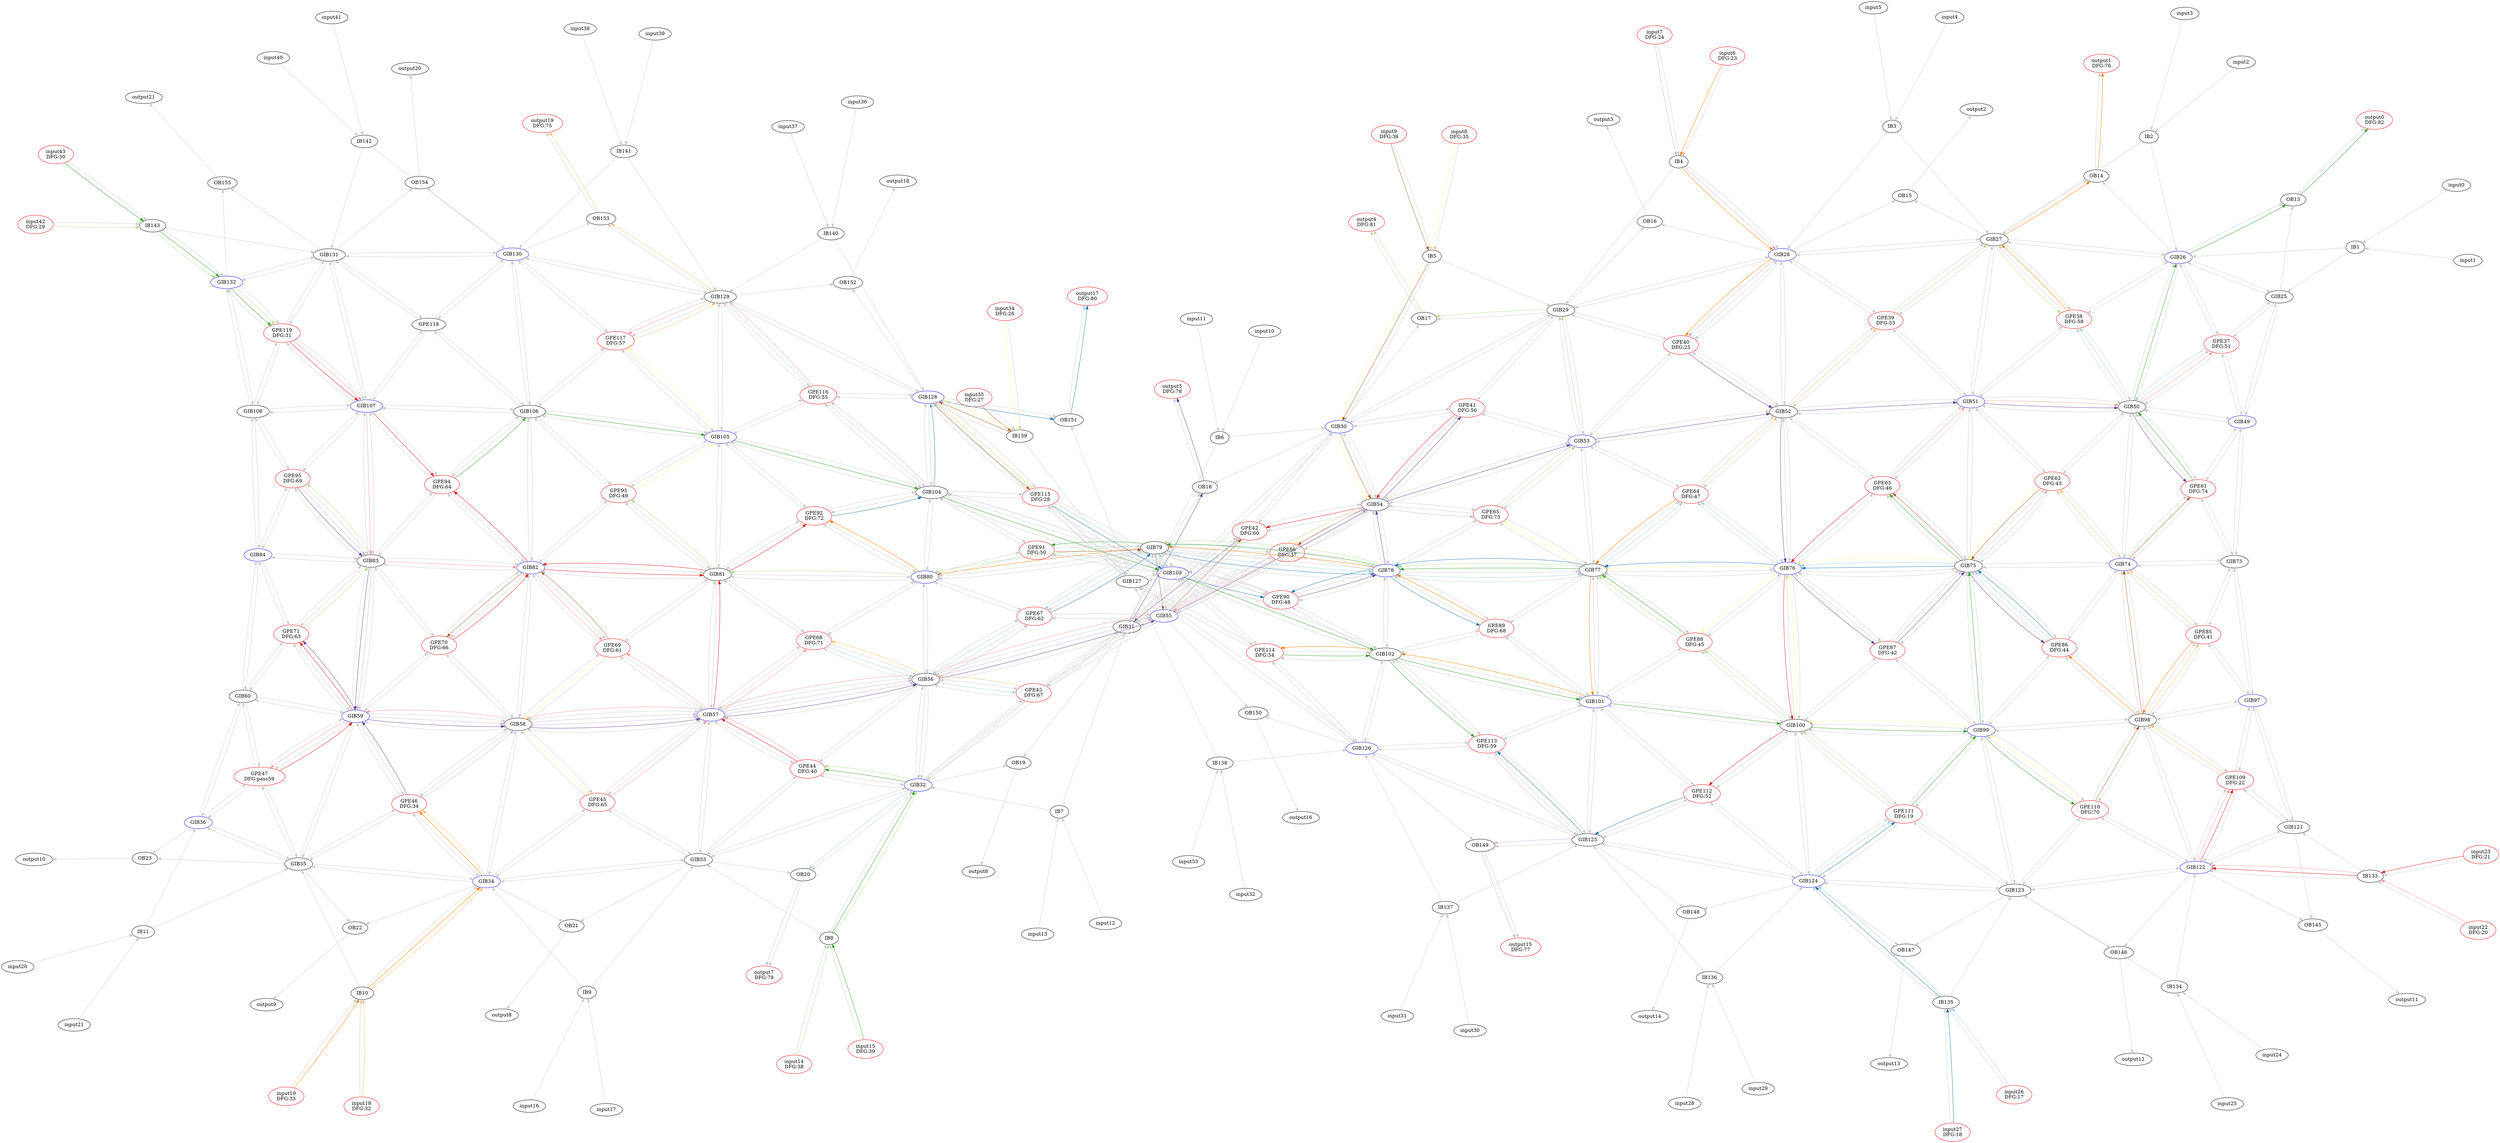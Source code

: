 Digraph G {
layout = sfdp;
overlap = scale;
input26[label = "input26\nDFG:17", color = red];
input27[label = "input27\nDFG:18", color = red];
input22[label = "input22\nDFG:20", color = red];
input23[label = "input23\nDFG:21", color = red];
input6[label = "input6\nDFG:23", color = red];
input7[label = "input7\nDFG:24", color = red];
input34[label = "input34\nDFG:26", color = red];
input35[label = "input35\nDFG:27", color = red];
input42[label = "input42\nDFG:29", color = red];
input43[label = "input43\nDFG:30", color = red];
input18[label = "input18\nDFG:32", color = red];
input19[label = "input19\nDFG:33", color = red];
input8[label = "input8\nDFG:35", color = red];
input9[label = "input9\nDFG:36", color = red];
input14[label = "input14\nDFG:38", color = red];
input15[label = "input15\nDFG:39", color = red];
input0;
input1;
input2;
input3;
input4;
input5;
input10;
input11;
input12;
input13;
input16;
input17;
input20;
input21;
input24;
input25;
input28;
input29;
input30;
input31;
input32;
input33;
input36;
input37;
input38;
input39;
input40;
input41;
output19[label = "output19\nDFG:75", color = red];
output1[label = "output1\nDFG:76", color = red];
output15[label = "output15\nDFG:77", color = red];
output5[label = "output5\nDFG:78", color = red];
output7[label = "output7\nDFG:79", color = red];
output17[label = "output17\nDFG:80", color = red];
output4[label = "output4\nDFG:81", color = red];
output0[label = "output0\nDFG:82", color = red];
OB13->output0[color = gray80];
OB14->output1[color = gray80];
output2;
OB15->output2[color = gray80];
output3;
OB16->output3[color = gray80];
OB17->output4[color = gray80];
OB18->output5[color = gray80];
output6;
OB19->output6[color = gray80];
OB20->output7[color = gray80];
output8;
OB21->output8[color = gray80];
output9;
OB22->output9[color = gray80];
output10;
OB23->output10[color = gray80];
output11;
OB145->output11[color = gray80];
output12;
OB146->output12[color = gray80];
output13;
OB147->output13[color = gray80];
output14;
OB148->output14[color = gray80];
OB149->output15[color = gray80];
output16;
OB150->output16[color = gray80];
OB151->output17[color = gray80];
output18;
OB152->output18[color = gray80];
OB153->output19[color = gray80];
output20;
OB154->output20[color = gray80];
output21;
OB155->output21[color = gray80];
IB1[label = "IB1", color = black];
input0->IB1[color = gray80];
input1->IB1[color = gray80];
IB2[label = "IB2", color = black];
input2->IB2[color = gray80];
input3->IB2[color = gray80];
IB3[label = "IB3", color = black];
input4->IB3[color = gray80];
input5->IB3[color = gray80];
IB4[label = "IB4", color = black];
input6->IB4[color = gray80];
input7->IB4[color = gray80];
IB5[label = "IB5", color = black];
input8->IB5[color = gray80];
input9->IB5[color = gray80];
IB6[label = "IB6", color = black];
input10->IB6[color = gray80];
input11->IB6[color = gray80];
IB7[label = "IB7", color = black];
input12->IB7[color = gray80];
input13->IB7[color = gray80];
IB8[label = "IB8", color = black];
input14->IB8[color = gray80];
input15->IB8[color = gray80];
IB9[label = "IB9", color = black];
input16->IB9[color = gray80];
input17->IB9[color = gray80];
IB10[label = "IB10", color = black];
input18->IB10[color = gray80];
input19->IB10[color = gray80];
IB11[label = "IB11", color = black];
input20->IB11[color = gray80];
input21->IB11[color = gray80];
OB13[label = "OB13", color = black];
GIB25->OB13[color = gray80];
GIB26->OB13[color = gray80];
OB14[label = "OB14", color = black];
GIB26->OB14[color = gray80];
GIB27->OB14[color = gray80];
OB15[label = "OB15", color = black];
GIB27->OB15[color = gray80];
GIB28->OB15[color = gray80];
OB16[label = "OB16", color = black];
GIB28->OB16[color = gray80];
GIB29->OB16[color = gray80];
OB17[label = "OB17", color = black];
GIB29->OB17[color = gray80];
GIB30->OB17[color = gray80];
OB18[label = "OB18", color = black];
GIB30->OB18[color = gray80];
GIB31->OB18[color = gray80];
OB19[label = "OB19", color = black];
GIB31->OB19[color = gray80];
GIB32->OB19[color = gray80];
OB20[label = "OB20", color = black];
GIB32->OB20[color = gray80];
GIB33->OB20[color = gray80];
OB21[label = "OB21", color = black];
GIB33->OB21[color = gray80];
GIB34->OB21[color = gray80];
OB22[label = "OB22", color = black];
GIB34->OB22[color = gray80];
GIB35->OB22[color = gray80];
OB23[label = "OB23", color = black];
GIB35->OB23[color = gray80];
GIB36->OB23[color = gray80];
GIB25[label = "GIB25", color = black];
IB1->GIB25[color = gray80];
GIB26->GIB25[color = gray80];
GPE37->GIB25[color = gray80];
GIB49->GIB25[color = gray80];
GIB26[label = "GIB26", color = blue];
IB1->GIB26[color = gray80];
IB2->GIB26[color = gray80];
GIB25->GIB26[color = gray80];
GIB27->GIB26[color = gray80];
GPE37->GIB26[color = gray80];
GPE38->GIB26[color = gray80];
GIB50->GIB26[color = gray80];
GIB27[label = "GIB27", color = black];
IB2->GIB27[color = gray80];
IB3->GIB27[color = gray80];
GIB26->GIB27[color = gray80];
GIB28->GIB27[color = gray80];
GPE38->GIB27[color = gray80];
GPE39->GIB27[color = gray80];
GIB51->GIB27[color = gray80];
GIB28[label = "GIB28", color = blue];
IB3->GIB28[color = gray80];
IB4->GIB28[color = gray80];
GIB27->GIB28[color = gray80];
GIB29->GIB28[color = gray80];
GPE39->GIB28[color = gray80];
GPE40->GIB28[color = gray80];
GIB52->GIB28[color = gray80];
GIB29[label = "GIB29", color = black];
IB4->GIB29[color = gray80];
IB5->GIB29[color = gray80];
GIB28->GIB29[color = gray80];
GIB30->GIB29[color = gray80];
GPE40->GIB29[color = gray80];
GPE41->GIB29[color = gray80];
GIB53->GIB29[color = gray80];
GIB30[label = "GIB30", color = blue];
IB5->GIB30[color = gray80];
IB6->GIB30[color = gray80];
GIB29->GIB30[color = gray80];
GIB31->GIB30[color = gray80];
GPE41->GIB30[color = gray80];
GPE42->GIB30[color = gray80];
GIB54->GIB30[color = gray80];
GIB31[label = "GIB31", color = black];
IB6->GIB31[color = gray80];
IB7->GIB31[color = gray80];
GIB30->GIB31[color = gray80];
GIB32->GIB31[color = gray80];
GPE42->GIB31[color = gray80];
GPE43->GIB31[color = gray80];
GIB55->GIB31[color = gray80];
GIB32[label = "GIB32", color = blue];
IB7->GIB32[color = gray80];
IB8->GIB32[color = gray80];
GIB31->GIB32[color = gray80];
GIB33->GIB32[color = gray80];
GPE43->GIB32[color = gray80];
GPE44->GIB32[color = gray80];
GIB56->GIB32[color = gray80];
GIB33[label = "GIB33", color = black];
IB8->GIB33[color = gray80];
IB9->GIB33[color = gray80];
GIB32->GIB33[color = gray80];
GIB34->GIB33[color = gray80];
GPE44->GIB33[color = gray80];
GPE45->GIB33[color = gray80];
GIB57->GIB33[color = gray80];
GIB34[label = "GIB34", color = blue];
IB9->GIB34[color = gray80];
IB10->GIB34[color = gray80];
GIB33->GIB34[color = gray80];
GIB35->GIB34[color = gray80];
GPE45->GIB34[color = gray80];
GPE46->GIB34[color = gray80];
GIB58->GIB34[color = gray80];
GIB35[label = "GIB35", color = black];
IB10->GIB35[color = gray80];
IB11->GIB35[color = gray80];
GIB34->GIB35[color = gray80];
GIB36->GIB35[color = gray80];
GPE46->GIB35[color = gray80];
GPE47->GIB35[color = gray80];
GIB59->GIB35[color = gray80];
GIB36[label = "GIB36", color = blue];
IB11->GIB36[color = gray80];
GIB35->GIB36[color = gray80];
GPE47->GIB36[color = gray80];
GIB60->GIB36[color = gray80];
GPE37[label = "GPE37\nDFG:51", color = red];
GIB25->GPE37[color = gray80];
GIB26->GPE37[color = gray80];
GIB49->GPE37[color = gray80];
GIB50->GPE37[color = gray80];
GPE38[label = "GPE38\nDFG:58", color = red];
GIB26->GPE38[color = gray80];
GIB27->GPE38[color = gray80];
GIB50->GPE38[color = gray80];
GIB51->GPE38[color = gray80];
GPE39[label = "GPE39\nDFG:53", color = red];
GIB27->GPE39[color = gray80];
GIB28->GPE39[color = gray80];
GIB51->GPE39[color = gray80];
GIB52->GPE39[color = gray80];
GPE40[label = "GPE40\nDFG:25", color = red];
GIB28->GPE40[color = gray80];
GIB29->GPE40[color = gray80];
GIB52->GPE40[color = gray80];
GIB53->GPE40[color = gray80];
GPE41[label = "GPE41\nDFG:56", color = red];
GIB29->GPE41[color = gray80];
GIB30->GPE41[color = gray80];
GIB53->GPE41[color = gray80];
GIB54->GPE41[color = gray80];
GPE42[label = "GPE42\nDFG:60", color = red];
GIB30->GPE42[color = gray80];
GIB31->GPE42[color = gray80];
GIB54->GPE42[color = gray80];
GIB55->GPE42[color = gray80];
GPE43[label = "GPE43\nDFG:67", color = red];
GIB31->GPE43[color = gray80];
GIB32->GPE43[color = gray80];
GIB55->GPE43[color = gray80];
GIB56->GPE43[color = gray80];
GPE44[label = "GPE44\nDFG:40", color = red];
GIB32->GPE44[color = gray80];
GIB33->GPE44[color = gray80];
GIB56->GPE44[color = gray80];
GIB57->GPE44[color = gray80];
GPE45[label = "GPE45\nDFG:65", color = red];
GIB33->GPE45[color = gray80];
GIB34->GPE45[color = gray80];
GIB57->GPE45[color = gray80];
GIB58->GPE45[color = gray80];
GPE46[label = "GPE46\nDFG:34", color = red];
GIB34->GPE46[color = gray80];
GIB35->GPE46[color = gray80];
GIB58->GPE46[color = gray80];
GIB59->GPE46[color = gray80];
GPE47[label = "GPE47\nDFG:pass59", color = red];
GIB35->GPE47[color = gray80];
GIB36->GPE47[color = gray80];
GIB59->GPE47[color = gray80];
GIB60->GPE47[color = gray80];
GIB49[label = "GIB49", color = blue];
GIB25->GIB49[color = gray80];
GPE37->GIB49[color = gray80];
GIB50->GIB49[color = gray80];
GPE61->GIB49[color = gray80];
GIB73->GIB49[color = gray80];
GIB50[label = "GIB50", color = black];
GIB26->GIB50[color = gray80];
GPE37->GIB50[color = gray80];
GPE38->GIB50[color = gray80];
GIB49->GIB50[color = gray80];
GIB51->GIB50[color = gray80];
GPE61->GIB50[color = gray80];
GPE62->GIB50[color = gray80];
GIB74->GIB50[color = gray80];
GIB51[label = "GIB51", color = blue];
GIB27->GIB51[color = gray80];
GPE38->GIB51[color = gray80];
GPE39->GIB51[color = gray80];
GIB50->GIB51[color = gray80];
GIB52->GIB51[color = gray80];
GPE62->GIB51[color = gray80];
GPE63->GIB51[color = gray80];
GIB75->GIB51[color = gray80];
GIB52[label = "GIB52", color = black];
GIB28->GIB52[color = gray80];
GPE39->GIB52[color = gray80];
GPE40->GIB52[color = gray80];
GIB51->GIB52[color = gray80];
GIB53->GIB52[color = gray80];
GPE63->GIB52[color = gray80];
GPE64->GIB52[color = gray80];
GIB76->GIB52[color = gray80];
GIB53[label = "GIB53", color = blue];
GIB29->GIB53[color = gray80];
GPE40->GIB53[color = gray80];
GPE41->GIB53[color = gray80];
GIB52->GIB53[color = gray80];
GIB54->GIB53[color = gray80];
GPE64->GIB53[color = gray80];
GPE65->GIB53[color = gray80];
GIB77->GIB53[color = gray80];
GIB54[label = "GIB54", color = black];
GIB30->GIB54[color = gray80];
GPE41->GIB54[color = gray80];
GPE42->GIB54[color = gray80];
GIB53->GIB54[color = gray80];
GIB55->GIB54[color = gray80];
GPE65->GIB54[color = gray80];
GPE66->GIB54[color = gray80];
GIB78->GIB54[color = gray80];
GIB55[label = "GIB55", color = blue];
GIB31->GIB55[color = gray80];
GPE42->GIB55[color = gray80];
GPE43->GIB55[color = gray80];
GIB54->GIB55[color = gray80];
GIB56->GIB55[color = gray80];
GPE66->GIB55[color = gray80];
GPE67->GIB55[color = gray80];
GIB79->GIB55[color = gray80];
GIB56[label = "GIB56", color = black];
GIB32->GIB56[color = gray80];
GPE43->GIB56[color = gray80];
GPE44->GIB56[color = gray80];
GIB55->GIB56[color = gray80];
GIB57->GIB56[color = gray80];
GPE67->GIB56[color = gray80];
GPE68->GIB56[color = gray80];
GIB80->GIB56[color = gray80];
GIB57[label = "GIB57", color = blue];
GIB33->GIB57[color = gray80];
GPE44->GIB57[color = gray80];
GPE45->GIB57[color = gray80];
GIB56->GIB57[color = gray80];
GIB58->GIB57[color = gray80];
GPE68->GIB57[color = gray80];
GPE69->GIB57[color = gray80];
GIB81->GIB57[color = gray80];
GIB58[label = "GIB58", color = black];
GIB34->GIB58[color = gray80];
GPE45->GIB58[color = gray80];
GPE46->GIB58[color = gray80];
GIB57->GIB58[color = gray80];
GIB59->GIB58[color = gray80];
GPE69->GIB58[color = gray80];
GPE70->GIB58[color = gray80];
GIB82->GIB58[color = gray80];
GIB59[label = "GIB59", color = blue];
GIB35->GIB59[color = gray80];
GPE46->GIB59[color = gray80];
GPE47->GIB59[color = gray80];
GIB58->GIB59[color = gray80];
GIB60->GIB59[color = gray80];
GPE70->GIB59[color = gray80];
GPE71->GIB59[color = gray80];
GIB83->GIB59[color = gray80];
GIB60[label = "GIB60", color = black];
GIB36->GIB60[color = gray80];
GPE47->GIB60[color = gray80];
GIB59->GIB60[color = gray80];
GPE71->GIB60[color = gray80];
GIB84->GIB60[color = gray80];
GPE61[label = "GPE61\nDFG:74", color = red];
GIB49->GPE61[color = gray80];
GIB50->GPE61[color = gray80];
GIB73->GPE61[color = gray80];
GIB74->GPE61[color = gray80];
GPE62[label = "GPE62\nDFG:43", color = red];
GIB50->GPE62[color = gray80];
GIB51->GPE62[color = gray80];
GIB74->GPE62[color = gray80];
GIB75->GPE62[color = gray80];
GPE63[label = "GPE63\nDFG:46", color = red];
GIB51->GPE63[color = gray80];
GIB52->GPE63[color = gray80];
GIB75->GPE63[color = gray80];
GIB76->GPE63[color = gray80];
GPE64[label = "GPE64\nDFG:47", color = red];
GIB52->GPE64[color = gray80];
GIB53->GPE64[color = gray80];
GIB76->GPE64[color = gray80];
GIB77->GPE64[color = gray80];
GPE65[label = "GPE65\nDFG:73", color = red];
GIB53->GPE65[color = gray80];
GIB54->GPE65[color = gray80];
GIB77->GPE65[color = gray80];
GIB78->GPE65[color = gray80];
GPE66[label = "GPE66\nDFG:37", color = red];
GIB54->GPE66[color = gray80];
GIB55->GPE66[color = gray80];
GIB78->GPE66[color = gray80];
GIB79->GPE66[color = gray80];
GPE67[label = "GPE67\nDFG:62", color = red];
GIB55->GPE67[color = gray80];
GIB56->GPE67[color = gray80];
GIB79->GPE67[color = gray80];
GIB80->GPE67[color = gray80];
GPE68[label = "GPE68\nDFG:71", color = red];
GIB56->GPE68[color = gray80];
GIB57->GPE68[color = gray80];
GIB80->GPE68[color = gray80];
GIB81->GPE68[color = gray80];
GPE69[label = "GPE69\nDFG:61", color = red];
GIB57->GPE69[color = gray80];
GIB58->GPE69[color = gray80];
GIB81->GPE69[color = gray80];
GIB82->GPE69[color = gray80];
GPE70[label = "GPE70\nDFG:66", color = red];
GIB58->GPE70[color = gray80];
GIB59->GPE70[color = gray80];
GIB82->GPE70[color = gray80];
GIB83->GPE70[color = gray80];
GPE71[label = "GPE71\nDFG:63", color = red];
GIB59->GPE71[color = gray80];
GIB60->GPE71[color = gray80];
GIB83->GPE71[color = gray80];
GIB84->GPE71[color = gray80];
GIB73[label = "GIB73", color = black];
GIB49->GIB73[color = gray80];
GPE61->GIB73[color = gray80];
GIB74->GIB73[color = gray80];
GPE85->GIB73[color = gray80];
GIB97->GIB73[color = gray80];
GIB74[label = "GIB74", color = blue];
GIB50->GIB74[color = gray80];
GPE61->GIB74[color = gray80];
GPE62->GIB74[color = gray80];
GIB73->GIB74[color = gray80];
GIB75->GIB74[color = gray80];
GPE85->GIB74[color = gray80];
GPE86->GIB74[color = gray80];
GIB98->GIB74[color = gray80];
GIB75[label = "GIB75", color = black];
GIB51->GIB75[color = gray80];
GPE62->GIB75[color = gray80];
GPE63->GIB75[color = gray80];
GIB74->GIB75[color = gray80];
GIB76->GIB75[color = gray80];
GPE86->GIB75[color = gray80];
GPE87->GIB75[color = gray80];
GIB99->GIB75[color = gray80];
GIB76[label = "GIB76", color = blue];
GIB52->GIB76[color = gray80];
GPE63->GIB76[color = gray80];
GPE64->GIB76[color = gray80];
GIB75->GIB76[color = gray80];
GIB77->GIB76[color = gray80];
GPE87->GIB76[color = gray80];
GPE88->GIB76[color = gray80];
GIB100->GIB76[color = gray80];
GIB77[label = "GIB77", color = black];
GIB53->GIB77[color = gray80];
GPE64->GIB77[color = gray80];
GPE65->GIB77[color = gray80];
GIB76->GIB77[color = gray80];
GIB78->GIB77[color = gray80];
GPE88->GIB77[color = gray80];
GPE89->GIB77[color = gray80];
GIB101->GIB77[color = gray80];
GIB78[label = "GIB78", color = blue];
GIB54->GIB78[color = gray80];
GPE65->GIB78[color = gray80];
GPE66->GIB78[color = gray80];
GIB77->GIB78[color = gray80];
GIB79->GIB78[color = gray80];
GPE89->GIB78[color = gray80];
GPE90->GIB78[color = gray80];
GIB102->GIB78[color = gray80];
GIB79[label = "GIB79", color = black];
GIB55->GIB79[color = gray80];
GPE66->GIB79[color = gray80];
GPE67->GIB79[color = gray80];
GIB78->GIB79[color = gray80];
GIB80->GIB79[color = gray80];
GPE90->GIB79[color = gray80];
GPE91->GIB79[color = gray80];
GIB103->GIB79[color = gray80];
GIB80[label = "GIB80", color = blue];
GIB56->GIB80[color = gray80];
GPE67->GIB80[color = gray80];
GPE68->GIB80[color = gray80];
GIB79->GIB80[color = gray80];
GIB81->GIB80[color = gray80];
GPE91->GIB80[color = gray80];
GPE92->GIB80[color = gray80];
GIB104->GIB80[color = gray80];
GIB81[label = "GIB81", color = black];
GIB57->GIB81[color = gray80];
GPE68->GIB81[color = gray80];
GPE69->GIB81[color = gray80];
GIB80->GIB81[color = gray80];
GIB82->GIB81[color = gray80];
GPE92->GIB81[color = gray80];
GPE93->GIB81[color = gray80];
GIB105->GIB81[color = gray80];
GIB82[label = "GIB82", color = blue];
GIB58->GIB82[color = gray80];
GPE69->GIB82[color = gray80];
GPE70->GIB82[color = gray80];
GIB81->GIB82[color = gray80];
GIB83->GIB82[color = gray80];
GPE93->GIB82[color = gray80];
GPE94->GIB82[color = gray80];
GIB106->GIB82[color = gray80];
GIB83[label = "GIB83", color = black];
GIB59->GIB83[color = gray80];
GPE70->GIB83[color = gray80];
GPE71->GIB83[color = gray80];
GIB82->GIB83[color = gray80];
GIB84->GIB83[color = gray80];
GPE94->GIB83[color = gray80];
GPE95->GIB83[color = gray80];
GIB107->GIB83[color = gray80];
GIB84[label = "GIB84", color = blue];
GIB60->GIB84[color = gray80];
GPE71->GIB84[color = gray80];
GIB83->GIB84[color = gray80];
GPE95->GIB84[color = gray80];
GIB108->GIB84[color = gray80];
GPE85[label = "GPE85\nDFG:41", color = red];
GIB73->GPE85[color = gray80];
GIB74->GPE85[color = gray80];
GIB97->GPE85[color = gray80];
GIB98->GPE85[color = gray80];
GPE86[label = "GPE86\nDFG:44", color = red];
GIB74->GPE86[color = gray80];
GIB75->GPE86[color = gray80];
GIB98->GPE86[color = gray80];
GIB99->GPE86[color = gray80];
GPE87[label = "GPE87\nDFG:42", color = red];
GIB75->GPE87[color = gray80];
GIB76->GPE87[color = gray80];
GIB99->GPE87[color = gray80];
GIB100->GPE87[color = gray80];
GPE88[label = "GPE88\nDFG:45", color = red];
GIB76->GPE88[color = gray80];
GIB77->GPE88[color = gray80];
GIB100->GPE88[color = gray80];
GIB101->GPE88[color = gray80];
GPE89[label = "GPE89\nDFG:68", color = red];
GIB77->GPE89[color = gray80];
GIB78->GPE89[color = gray80];
GIB101->GPE89[color = gray80];
GIB102->GPE89[color = gray80];
GPE90[label = "GPE90\nDFG:48", color = red];
GIB78->GPE90[color = gray80];
GIB79->GPE90[color = gray80];
GIB102->GPE90[color = gray80];
GIB103->GPE90[color = gray80];
GPE91[label = "GPE91\nDFG:50", color = red];
GIB79->GPE91[color = gray80];
GIB80->GPE91[color = gray80];
GIB103->GPE91[color = gray80];
GIB104->GPE91[color = gray80];
GPE92[label = "GPE92\nDFG:72", color = red];
GIB80->GPE92[color = gray80];
GIB81->GPE92[color = gray80];
GIB104->GPE92[color = gray80];
GIB105->GPE92[color = gray80];
GPE93[label = "GPE93\nDFG:49", color = red];
GIB81->GPE93[color = gray80];
GIB82->GPE93[color = gray80];
GIB105->GPE93[color = gray80];
GIB106->GPE93[color = gray80];
GPE94[label = "GPE94\nDFG:64", color = red];
GIB82->GPE94[color = gray80];
GIB83->GPE94[color = gray80];
GIB106->GPE94[color = gray80];
GIB107->GPE94[color = gray80];
GPE95[label = "GPE95\nDFG:69", color = red];
GIB83->GPE95[color = gray80];
GIB84->GPE95[color = gray80];
GIB107->GPE95[color = gray80];
GIB108->GPE95[color = gray80];
GIB97[label = "GIB97", color = blue];
GIB73->GIB97[color = gray80];
GPE85->GIB97[color = gray80];
GIB98->GIB97[color = gray80];
GPE109->GIB97[color = gray80];
GIB121->GIB97[color = gray80];
GIB98[label = "GIB98", color = black];
GIB74->GIB98[color = gray80];
GPE85->GIB98[color = gray80];
GPE86->GIB98[color = gray80];
GIB97->GIB98[color = gray80];
GIB99->GIB98[color = gray80];
GPE109->GIB98[color = gray80];
GPE110->GIB98[color = gray80];
GIB122->GIB98[color = gray80];
GIB99[label = "GIB99", color = blue];
GIB75->GIB99[color = gray80];
GPE86->GIB99[color = gray80];
GPE87->GIB99[color = gray80];
GIB98->GIB99[color = gray80];
GIB100->GIB99[color = gray80];
GPE110->GIB99[color = gray80];
GPE111->GIB99[color = gray80];
GIB123->GIB99[color = gray80];
GIB100[label = "GIB100", color = black];
GIB76->GIB100[color = gray80];
GPE87->GIB100[color = gray80];
GPE88->GIB100[color = gray80];
GIB99->GIB100[color = gray80];
GIB101->GIB100[color = gray80];
GPE111->GIB100[color = gray80];
GPE112->GIB100[color = gray80];
GIB124->GIB100[color = gray80];
GIB101[label = "GIB101", color = blue];
GIB77->GIB101[color = gray80];
GPE88->GIB101[color = gray80];
GPE89->GIB101[color = gray80];
GIB100->GIB101[color = gray80];
GIB102->GIB101[color = gray80];
GPE112->GIB101[color = gray80];
GPE113->GIB101[color = gray80];
GIB125->GIB101[color = gray80];
GIB102[label = "GIB102", color = black];
GIB78->GIB102[color = gray80];
GPE89->GIB102[color = gray80];
GPE90->GIB102[color = gray80];
GIB101->GIB102[color = gray80];
GIB103->GIB102[color = gray80];
GPE113->GIB102[color = gray80];
GPE114->GIB102[color = gray80];
GIB126->GIB102[color = gray80];
GIB103[label = "GIB103", color = blue];
GIB79->GIB103[color = gray80];
GPE90->GIB103[color = gray80];
GPE91->GIB103[color = gray80];
GIB102->GIB103[color = gray80];
GIB104->GIB103[color = gray80];
GPE114->GIB103[color = gray80];
GPE115->GIB103[color = gray80];
GIB127->GIB103[color = gray80];
GIB104[label = "GIB104", color = black];
GIB80->GIB104[color = gray80];
GPE91->GIB104[color = gray80];
GPE92->GIB104[color = gray80];
GIB103->GIB104[color = gray80];
GIB105->GIB104[color = gray80];
GPE115->GIB104[color = gray80];
GPE116->GIB104[color = gray80];
GIB128->GIB104[color = gray80];
GIB105[label = "GIB105", color = blue];
GIB81->GIB105[color = gray80];
GPE92->GIB105[color = gray80];
GPE93->GIB105[color = gray80];
GIB104->GIB105[color = gray80];
GIB106->GIB105[color = gray80];
GPE116->GIB105[color = gray80];
GPE117->GIB105[color = gray80];
GIB129->GIB105[color = gray80];
GIB106[label = "GIB106", color = black];
GIB82->GIB106[color = gray80];
GPE93->GIB106[color = gray80];
GPE94->GIB106[color = gray80];
GIB105->GIB106[color = gray80];
GIB107->GIB106[color = gray80];
GPE117->GIB106[color = gray80];
GPE118->GIB106[color = gray80];
GIB130->GIB106[color = gray80];
GIB107[label = "GIB107", color = blue];
GIB83->GIB107[color = gray80];
GPE94->GIB107[color = gray80];
GPE95->GIB107[color = gray80];
GIB106->GIB107[color = gray80];
GIB108->GIB107[color = gray80];
GPE118->GIB107[color = gray80];
GPE119->GIB107[color = gray80];
GIB131->GIB107[color = gray80];
GIB108[label = "GIB108", color = black];
GIB84->GIB108[color = gray80];
GPE95->GIB108[color = gray80];
GIB107->GIB108[color = gray80];
GPE119->GIB108[color = gray80];
GIB132->GIB108[color = gray80];
GPE109[label = "GPE109\nDFG:22", color = red];
GIB97->GPE109[color = gray80];
GIB98->GPE109[color = gray80];
GIB121->GPE109[color = gray80];
GIB122->GPE109[color = gray80];
GPE110[label = "GPE110\nDFG:70", color = red];
GIB98->GPE110[color = gray80];
GIB99->GPE110[color = gray80];
GIB122->GPE110[color = gray80];
GIB123->GPE110[color = gray80];
GPE111[label = "GPE111\nDFG:19", color = red];
GIB99->GPE111[color = gray80];
GIB100->GPE111[color = gray80];
GIB123->GPE111[color = gray80];
GIB124->GPE111[color = gray80];
GPE112[label = "GPE112\nDFG:52", color = red];
GIB100->GPE112[color = gray80];
GIB101->GPE112[color = gray80];
GIB124->GPE112[color = gray80];
GIB125->GPE112[color = gray80];
GPE113[label = "GPE113\nDFG:59", color = red];
GIB101->GPE113[color = gray80];
GIB102->GPE113[color = gray80];
GIB125->GPE113[color = gray80];
GIB126->GPE113[color = gray80];
GPE114[label = "GPE114\nDFG:54", color = red];
GIB102->GPE114[color = gray80];
GIB103->GPE114[color = gray80];
GIB126->GPE114[color = gray80];
GIB127->GPE114[color = gray80];
GPE115[label = "GPE115\nDFG:28", color = red];
GIB103->GPE115[color = gray80];
GIB104->GPE115[color = gray80];
GIB127->GPE115[color = gray80];
GIB128->GPE115[color = gray80];
GPE116[label = "GPE116\nDFG:55", color = red];
GIB104->GPE116[color = gray80];
GIB105->GPE116[color = gray80];
GIB128->GPE116[color = gray80];
GIB129->GPE116[color = gray80];
GPE117[label = "GPE117\nDFG:57", color = red];
GIB105->GPE117[color = gray80];
GIB106->GPE117[color = gray80];
GIB129->GPE117[color = gray80];
GIB130->GPE117[color = gray80];
GPE118[label = "GPE118", color = black];
GIB106->GPE118[color = gray80];
GIB107->GPE118[color = gray80];
GIB130->GPE118[color = gray80];
GIB131->GPE118[color = gray80];
GPE119[label = "GPE119\nDFG:31", color = red];
GIB107->GPE119[color = gray80];
GIB108->GPE119[color = gray80];
GIB131->GPE119[color = gray80];
GIB132->GPE119[color = gray80];
GIB121[label = "GIB121", color = black];
GIB97->GIB121[color = gray80];
GPE109->GIB121[color = gray80];
GIB122->GIB121[color = gray80];
IB133->GIB121[color = gray80];
GIB122[label = "GIB122", color = blue];
GIB98->GIB122[color = gray80];
GPE109->GIB122[color = gray80];
GPE110->GIB122[color = gray80];
GIB121->GIB122[color = gray80];
GIB123->GIB122[color = gray80];
IB133->GIB122[color = gray80];
IB134->GIB122[color = gray80];
GIB123[label = "GIB123", color = black];
GIB99->GIB123[color = gray80];
GPE110->GIB123[color = gray80];
GPE111->GIB123[color = gray80];
GIB122->GIB123[color = gray80];
GIB124->GIB123[color = gray80];
IB134->GIB123[color = gray80];
IB135->GIB123[color = gray80];
GIB124[label = "GIB124", color = blue];
GIB100->GIB124[color = gray80];
GPE111->GIB124[color = gray80];
GPE112->GIB124[color = gray80];
GIB123->GIB124[color = gray80];
GIB125->GIB124[color = gray80];
IB135->GIB124[color = gray80];
IB136->GIB124[color = gray80];
GIB125[label = "GIB125", color = black];
GIB101->GIB125[color = gray80];
GPE112->GIB125[color = gray80];
GPE113->GIB125[color = gray80];
GIB124->GIB125[color = gray80];
GIB126->GIB125[color = gray80];
IB136->GIB125[color = gray80];
IB137->GIB125[color = gray80];
GIB126[label = "GIB126", color = blue];
GIB102->GIB126[color = gray80];
GPE113->GIB126[color = gray80];
GPE114->GIB126[color = gray80];
GIB125->GIB126[color = gray80];
GIB127->GIB126[color = gray80];
IB137->GIB126[color = gray80];
IB138->GIB126[color = gray80];
GIB127[label = "GIB127", color = black];
GIB103->GIB127[color = gray80];
GPE114->GIB127[color = gray80];
GPE115->GIB127[color = gray80];
GIB126->GIB127[color = gray80];
GIB128->GIB127[color = gray80];
IB138->GIB127[color = gray80];
IB139->GIB127[color = gray80];
GIB128[label = "GIB128", color = blue];
GIB104->GIB128[color = gray80];
GPE115->GIB128[color = gray80];
GPE116->GIB128[color = gray80];
GIB127->GIB128[color = gray80];
GIB129->GIB128[color = gray80];
IB139->GIB128[color = gray80];
IB140->GIB128[color = gray80];
GIB129[label = "GIB129", color = black];
GIB105->GIB129[color = gray80];
GPE116->GIB129[color = gray80];
GPE117->GIB129[color = gray80];
GIB128->GIB129[color = gray80];
GIB130->GIB129[color = gray80];
IB140->GIB129[color = gray80];
IB141->GIB129[color = gray80];
GIB130[label = "GIB130", color = blue];
GIB106->GIB130[color = gray80];
GPE117->GIB130[color = gray80];
GPE118->GIB130[color = gray80];
GIB129->GIB130[color = gray80];
GIB131->GIB130[color = gray80];
IB141->GIB130[color = gray80];
IB142->GIB130[color = gray80];
GIB131[label = "GIB131", color = black];
GIB107->GIB131[color = gray80];
GPE118->GIB131[color = gray80];
GPE119->GIB131[color = gray80];
GIB130->GIB131[color = gray80];
GIB132->GIB131[color = gray80];
IB142->GIB131[color = gray80];
IB143->GIB131[color = gray80];
GIB132[label = "GIB132", color = blue];
GIB108->GIB132[color = gray80];
GPE119->GIB132[color = gray80];
GIB131->GIB132[color = gray80];
IB143->GIB132[color = gray80];
IB133[label = "IB133", color = black];
input22->IB133[color = gray80];
input23->IB133[color = gray80];
IB134[label = "IB134", color = black];
input24->IB134[color = gray80];
input25->IB134[color = gray80];
IB135[label = "IB135", color = black];
input26->IB135[color = gray80];
input27->IB135[color = gray80];
IB136[label = "IB136", color = black];
input28->IB136[color = gray80];
input29->IB136[color = gray80];
IB137[label = "IB137", color = black];
input30->IB137[color = gray80];
input31->IB137[color = gray80];
IB138[label = "IB138", color = black];
input32->IB138[color = gray80];
input33->IB138[color = gray80];
IB139[label = "IB139", color = black];
input34->IB139[color = gray80];
input35->IB139[color = gray80];
IB140[label = "IB140", color = black];
input36->IB140[color = gray80];
input37->IB140[color = gray80];
IB141[label = "IB141", color = black];
input38->IB141[color = gray80];
input39->IB141[color = gray80];
IB142[label = "IB142", color = black];
input40->IB142[color = gray80];
input41->IB142[color = gray80];
IB143[label = "IB143", color = black];
input42->IB143[color = gray80];
input43->IB143[color = gray80];
OB145[label = "OB145", color = black];
GIB121->OB145[color = gray80];
GIB122->OB145[color = gray80];
OB146[label = "OB146", color = black];
GIB122->OB146[color = gray80];
GIB123->OB146[color = gray80];
OB147[label = "OB147", color = black];
GIB123->OB147[color = gray80];
GIB124->OB147[color = gray80];
OB148[label = "OB148", color = black];
GIB124->OB148[color = gray80];
GIB125->OB148[color = gray80];
OB149[label = "OB149", color = black];
GIB125->OB149[color = gray80];
GIB126->OB149[color = gray80];
OB150[label = "OB150", color = black];
GIB126->OB150[color = gray80];
GIB127->OB150[color = gray80];
OB151[label = "OB151", color = black];
GIB127->OB151[color = gray80];
GIB128->OB151[color = gray80];
OB152[label = "OB152", color = black];
GIB128->OB152[color = gray80];
GIB129->OB152[color = gray80];
OB153[label = "OB153", color = black];
GIB129->OB153[color = gray80];
GIB130->OB153[color = gray80];
OB154[label = "OB154", color = black];
GIB130->OB154[color = gray80];
GIB131->OB154[color = gray80];
OB155[label = "OB155", color = black];
GIB131->OB155[color = gray80];
GIB132->OB155[color = gray80];
edge [colorscheme=paired12];
input26->IB135->GIB124->GPE111[weight = 4, color = 1];
input27->IB135->GIB124->GPE111[weight = 4, color = 2];
GPE111->GIB100->GPE88[weight = 4, color = 3];
GPE111->GIB99->GIB75->GPE63[weight = 4, color = 4];
input22->IB133->GIB122->GPE109[weight = 4, color = 5];
input23->IB133->GIB122->GPE109[weight = 4, color = 6];
GPE109->GIB98->GPE85[weight = 4, color = 7];
input6->IB4->GIB28->GPE40[weight = 4, color = 8];
input7->IB4->GIB28->GPE40[weight = 4, color = 9];
GPE40->GIB52->GIB76->GPE87[weight = 4, color = 10];
input34->IB139->GIB128->GPE115[weight = 4, color = 11];
input35->IB139->GIB128->GPE115[weight = 4, color = 12];
GPE115->GIB103->GIB79->GIB78->GIB77->GPE64[weight = 4, color = 1];
GPE115->GIB103->GPE90[weight = 4, color = 2];
input42->IB143->GIB132->GPE119[weight = 4, color = 3];
input43->IB143->GIB132->GPE119[weight = 4, color = 4];
GPE119->GIB107->GIB83->GIB82->GPE69[weight = 4, color = 5];
GPE119->GIB107->GPE94[weight = 4, color = 6];
input18->IB10->GIB34->GPE46[weight = 4, color = 7];
input19->IB10->GIB34->GPE46[weight = 4, color = 8];
GPE46->GIB58->GIB57->GIB56->GPE67[weight = 4, color = 9];
GPE46->GIB59->GPE71[weight = 4, color = 10];
input8->IB5->GIB30->GIB54->GPE66[weight = 4, color = 11];
input9->IB5->GIB30->GIB54->GPE66[weight = 4, color = 12];
GPE66->GIB79->GPE67[weight = 4, color = 1];
input14->IB8->GIB32->GPE44[weight = 4, color = 3];
input15->IB8->GIB32->GPE44[weight = 4, color = 4];
GPE44->GIB57->GPE69[weight = 4, color = 5];
GPE44->GIB57->GIB81->GIB82->GPE94[weight = 4, color = 6];
GPE85->GIB74->GPE62[weight = 4, color = 7];
GPE85->GIB98->GPE86[weight = 4, color = 8];
GPE87->GIB75->GPE62[weight = 4, color = 9];
GPE87->GIB75->GPE86[weight = 4, color = 10];
GPE62->GIB75->GIB76->GPE88[weight = 4, color = 11];
GPE62->GIB75->GPE63[weight = 4, color = 12];
GPE86->GIB75->GIB76->GPE64[weight = 4, color = 1];
GPE86->GIB75->GIB76->GIB77->GIB78->GPE90[weight = 4, color = 2];
GPE88->GIB77->GIB78->GIB79->GIB80->GIB81->GPE93[weight = 4, color = 3];
GPE88->GIB77->GIB78->GIB79->GPE91[weight = 4, color = 4];
GPE63->GIB51->GIB50->GPE37[weight = 4, color = 5];
GPE63->GIB76->GIB100->GPE112[weight = 4, color = 6];
GPE64->GIB52->GPE39[weight = 4, color = 7];
GPE64->GIB77->GIB101->GIB102->GPE114[weight = 4, color = 8];
GPE90->GIB103->GIB104->GPE116[weight = 4, color = 9];
GPE90->GIB78->GIB54->GPE41[weight = 4, color = 10];
GPE93->GIB105->GPE117[weight = 4, color = 11];
GPE91->GIB79->GIB55->GPE42[weight = 4, color = 12];
GPE37->GIB50->GPE38[weight = 4, color = 1];
GPE112->GIB125->GPE113[weight = 4, color = 2];
GPE39->GIB27->GPE38[weight = 4, color = 3];
GPE114->GIB102->GPE113[weight = 4, color = 4];
GPE116->GIB129->GPE117[weight = 4, color = 5];
GPE41->GIB54->GPE42[weight = 4, color = 6];
GPE117->GIB129->OB153->output19[weight = 4, color = 7];
GPE38->GIB27->OB14->output1[weight = 4, color = 8];
GPE113->GIB125->OB149->output15[weight = 4, color = 9];
GPE42->GIB31->OB18->output5[weight = 4, color = 10];
GPE69->GIB58->GPE45[weight = 4, color = 11];
GPE69->GIB82->GPE70[weight = 4, color = 12];
GPE67->GIB56->GPE43[weight = 4, color = 1];
GPE67->GIB79->GIB78->GPE89[weight = 4, color = 2];
GPE71->GIB83->GPE95[weight = 4, color = 3];
GPE94->GIB106->GIB105->GIB104->GIB103->GIB102->GIB101->GIB100->GIB99->GPE110[weight = 4, color = 4];
GPE45->GIB57->GPE68[weight = 4, color = 5];
GPE70->GIB82->GIB81->GPE92[weight = 4, color = 6];
GPE43->GIB56->GPE68[weight = 4, color = 7];
GPE89->GIB78->GIB79->GIB80->GPE92[weight = 4, color = 8];
GPE95->GIB83->GIB59->GIB58->GIB57->GIB56->GIB55->GIB54->GPE65[weight = 4, color = 9];
GPE95->GIB83->GIB59->GIB58->GIB57->GIB56->GIB55->GIB54->GIB53->GIB52->GIB51->GIB50->GPE61[weight = 4, color = 10];
GPE110->GIB99->GIB100->GIB76->GIB77->GPE65[weight = 4, color = 11];
GPE110->GIB98->GIB74->GPE61[weight = 4, color = 12];
GPE68->GIB56->GIB32->OB20->output7[weight = 4, color = 1];
GPE92->GIB104->GIB128->OB151->output17[weight = 4, color = 2];
GPE65->GIB53->GIB29->OB17->output4[weight = 4, color = 3];
GPE61->GIB50->GIB26->OB13->output0[weight = 4, color = 4];
GPE66->GIB55->GIB56->GIB57->GIB58->GIB59->GPE47[weight = 4, color = 5];
GPE47->GIB59->GPE71[weight = 4, color = 6];
}
